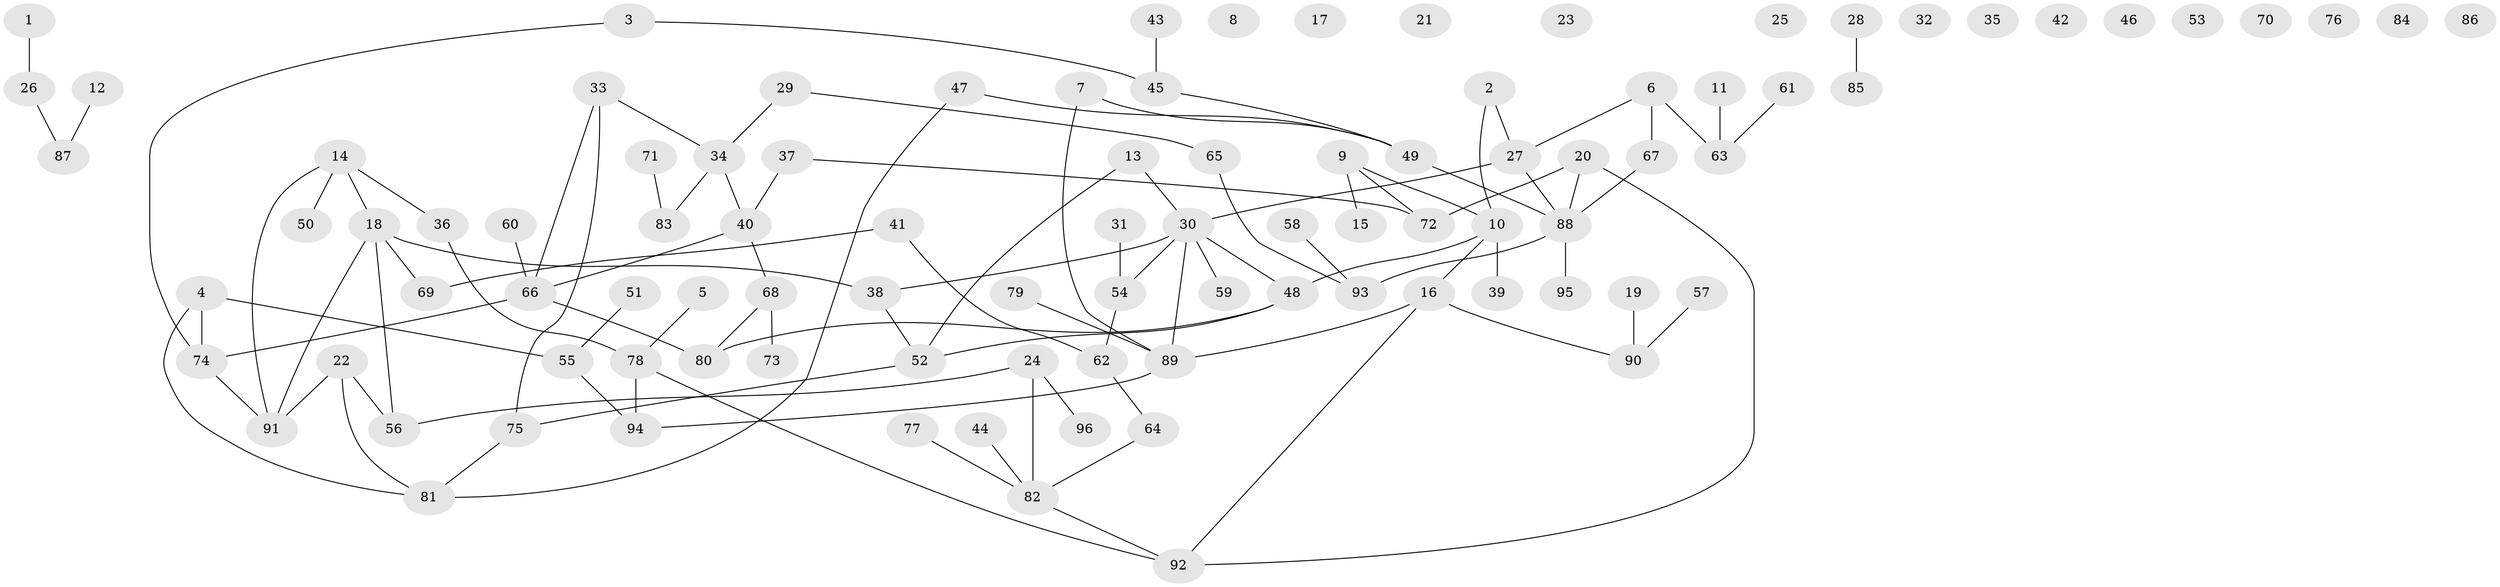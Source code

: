 // coarse degree distribution, {1: 0.24242424242424243, 5: 0.10606060606060606, 3: 0.09090909090909091, 4: 0.09090909090909091, 2: 0.21212121212121213, 0: 0.21212121212121213, 7: 0.045454545454545456}
// Generated by graph-tools (version 1.1) at 2025/41/03/06/25 10:41:23]
// undirected, 96 vertices, 105 edges
graph export_dot {
graph [start="1"]
  node [color=gray90,style=filled];
  1;
  2;
  3;
  4;
  5;
  6;
  7;
  8;
  9;
  10;
  11;
  12;
  13;
  14;
  15;
  16;
  17;
  18;
  19;
  20;
  21;
  22;
  23;
  24;
  25;
  26;
  27;
  28;
  29;
  30;
  31;
  32;
  33;
  34;
  35;
  36;
  37;
  38;
  39;
  40;
  41;
  42;
  43;
  44;
  45;
  46;
  47;
  48;
  49;
  50;
  51;
  52;
  53;
  54;
  55;
  56;
  57;
  58;
  59;
  60;
  61;
  62;
  63;
  64;
  65;
  66;
  67;
  68;
  69;
  70;
  71;
  72;
  73;
  74;
  75;
  76;
  77;
  78;
  79;
  80;
  81;
  82;
  83;
  84;
  85;
  86;
  87;
  88;
  89;
  90;
  91;
  92;
  93;
  94;
  95;
  96;
  1 -- 26;
  2 -- 10;
  2 -- 27;
  3 -- 45;
  3 -- 74;
  4 -- 55;
  4 -- 74;
  4 -- 81;
  5 -- 78;
  6 -- 27;
  6 -- 63;
  6 -- 67;
  7 -- 49;
  7 -- 89;
  9 -- 10;
  9 -- 15;
  9 -- 72;
  10 -- 16;
  10 -- 39;
  10 -- 48;
  11 -- 63;
  12 -- 87;
  13 -- 30;
  13 -- 52;
  14 -- 18;
  14 -- 36;
  14 -- 50;
  14 -- 91;
  16 -- 89;
  16 -- 90;
  16 -- 92;
  18 -- 38;
  18 -- 56;
  18 -- 69;
  18 -- 91;
  19 -- 90;
  20 -- 72;
  20 -- 88;
  20 -- 92;
  22 -- 56;
  22 -- 81;
  22 -- 91;
  24 -- 56;
  24 -- 82;
  24 -- 96;
  26 -- 87;
  27 -- 30;
  27 -- 88;
  28 -- 85;
  29 -- 34;
  29 -- 65;
  30 -- 38;
  30 -- 48;
  30 -- 54;
  30 -- 59;
  30 -- 89;
  31 -- 54;
  33 -- 34;
  33 -- 66;
  33 -- 75;
  34 -- 40;
  34 -- 83;
  36 -- 78;
  37 -- 40;
  37 -- 72;
  38 -- 52;
  40 -- 66;
  40 -- 68;
  41 -- 62;
  41 -- 69;
  43 -- 45;
  44 -- 82;
  45 -- 49;
  47 -- 49;
  47 -- 81;
  48 -- 52;
  48 -- 80;
  49 -- 88;
  51 -- 55;
  52 -- 75;
  54 -- 62;
  55 -- 94;
  57 -- 90;
  58 -- 93;
  60 -- 66;
  61 -- 63;
  62 -- 64;
  64 -- 82;
  65 -- 93;
  66 -- 74;
  66 -- 80;
  67 -- 88;
  68 -- 73;
  68 -- 80;
  71 -- 83;
  74 -- 91;
  75 -- 81;
  77 -- 82;
  78 -- 92;
  78 -- 94;
  79 -- 89;
  82 -- 92;
  88 -- 93;
  88 -- 95;
  89 -- 94;
}
